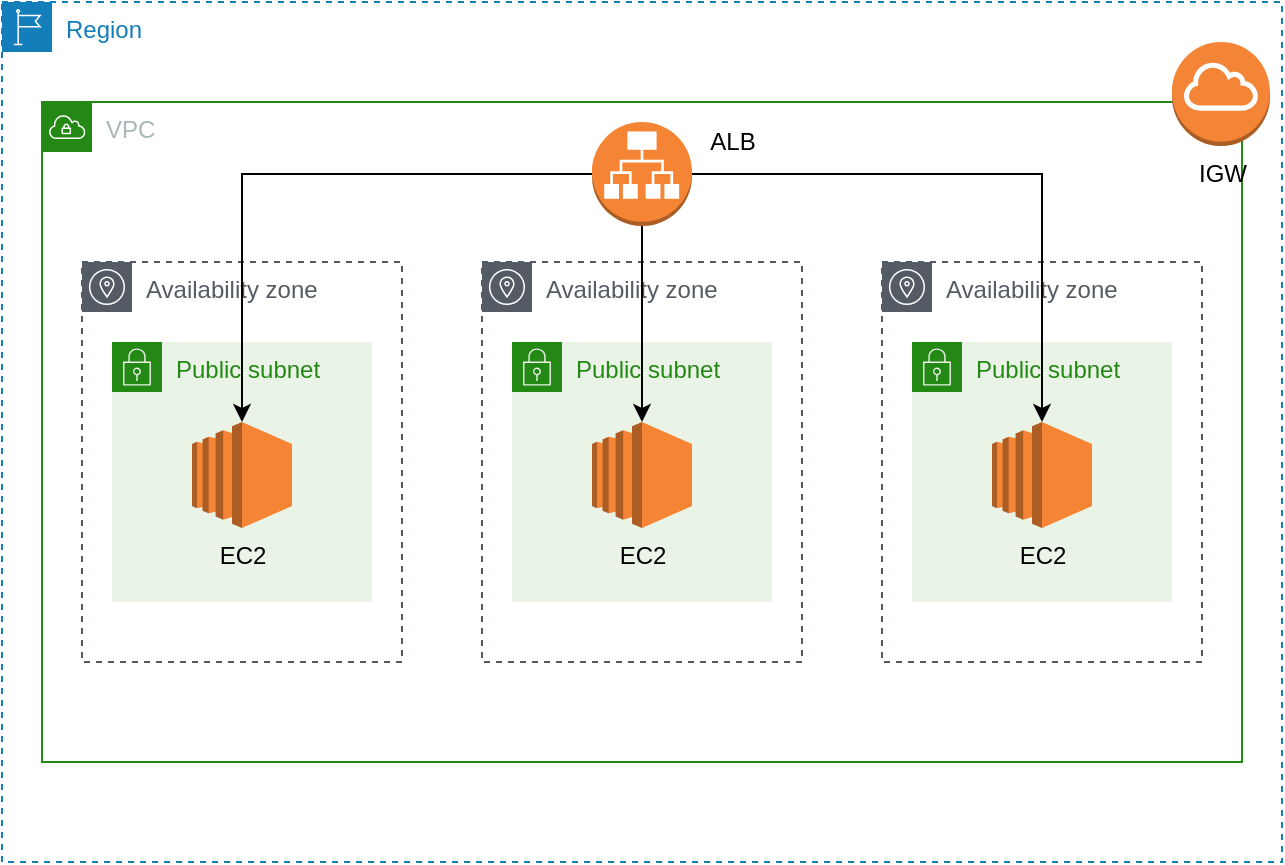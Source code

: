 <mxfile version="14.5.1" type="device" pages="2"><diagram id="7Th-U1vUo-QX-hmv8_H2" name="Page-1"><mxGraphModel dx="1024" dy="592" grid="1" gridSize="10" guides="1" tooltips="1" connect="1" arrows="1" fold="1" page="1" pageScale="1" pageWidth="827" pageHeight="1169" math="0" shadow="0"><root><mxCell id="0"/><mxCell id="1" parent="0"/><mxCell id="TFuSlpTc-tOtPfIv2yb--1" value="Region" style="points=[[0,0],[0.25,0],[0.5,0],[0.75,0],[1,0],[1,0.25],[1,0.5],[1,0.75],[1,1],[0.75,1],[0.5,1],[0.25,1],[0,1],[0,0.75],[0,0.5],[0,0.25]];outlineConnect=0;gradientColor=none;html=1;whiteSpace=wrap;fontSize=12;fontStyle=0;shape=mxgraph.aws4.group;grIcon=mxgraph.aws4.group_region;strokeColor=#147EBA;fillColor=none;verticalAlign=top;align=left;spacingLeft=30;fontColor=#147EBA;dashed=1;" parent="1" vertex="1"><mxGeometry x="80" y="40" width="640" height="430" as="geometry"/></mxCell><mxCell id="TFuSlpTc-tOtPfIv2yb--2" value="Availability zone" style="outlineConnect=0;gradientColor=none;html=1;whiteSpace=wrap;fontSize=12;fontStyle=0;shape=mxgraph.aws4.group;grIcon=mxgraph.aws4.group_availability_zone;strokeColor=#545B64;fillColor=none;verticalAlign=top;align=left;spacingLeft=30;fontColor=#545B64;dashed=1;" parent="1" vertex="1"><mxGeometry x="120" y="170" width="160" height="200" as="geometry"/></mxCell><mxCell id="TFuSlpTc-tOtPfIv2yb--3" value="Availability zone" style="outlineConnect=0;gradientColor=none;html=1;whiteSpace=wrap;fontSize=12;fontStyle=0;shape=mxgraph.aws4.group;grIcon=mxgraph.aws4.group_availability_zone;strokeColor=#545B64;fillColor=none;verticalAlign=top;align=left;spacingLeft=30;fontColor=#545B64;dashed=1;" parent="1" vertex="1"><mxGeometry x="320" y="170" width="160" height="200" as="geometry"/></mxCell><mxCell id="TFuSlpTc-tOtPfIv2yb--4" value="Availability zone" style="outlineConnect=0;gradientColor=none;html=1;whiteSpace=wrap;fontSize=12;fontStyle=0;shape=mxgraph.aws4.group;grIcon=mxgraph.aws4.group_availability_zone;strokeColor=#545B64;fillColor=none;verticalAlign=top;align=left;spacingLeft=30;fontColor=#545B64;dashed=1;" parent="1" vertex="1"><mxGeometry x="520" y="170" width="160" height="200" as="geometry"/></mxCell><mxCell id="TFuSlpTc-tOtPfIv2yb--5" value="Public subnet" style="points=[[0,0],[0.25,0],[0.5,0],[0.75,0],[1,0],[1,0.25],[1,0.5],[1,0.75],[1,1],[0.75,1],[0.5,1],[0.25,1],[0,1],[0,0.75],[0,0.5],[0,0.25]];outlineConnect=0;gradientColor=none;html=1;whiteSpace=wrap;fontSize=12;fontStyle=0;shape=mxgraph.aws4.group;grIcon=mxgraph.aws4.group_security_group;grStroke=0;strokeColor=#248814;fillColor=#E9F3E6;verticalAlign=top;align=left;spacingLeft=30;fontColor=#248814;dashed=0;" parent="1" vertex="1"><mxGeometry x="135" y="210" width="130" height="130" as="geometry"/></mxCell><mxCell id="TFuSlpTc-tOtPfIv2yb--6" value="Public subnet" style="points=[[0,0],[0.25,0],[0.5,0],[0.75,0],[1,0],[1,0.25],[1,0.5],[1,0.75],[1,1],[0.75,1],[0.5,1],[0.25,1],[0,1],[0,0.75],[0,0.5],[0,0.25]];outlineConnect=0;gradientColor=none;html=1;whiteSpace=wrap;fontSize=12;fontStyle=0;shape=mxgraph.aws4.group;grIcon=mxgraph.aws4.group_security_group;grStroke=0;strokeColor=#248814;fillColor=#E9F3E6;verticalAlign=top;align=left;spacingLeft=30;fontColor=#248814;dashed=0;" parent="1" vertex="1"><mxGeometry x="335" y="210" width="130" height="130" as="geometry"/></mxCell><mxCell id="TFuSlpTc-tOtPfIv2yb--7" value="Public subnet" style="points=[[0,0],[0.25,0],[0.5,0],[0.75,0],[1,0],[1,0.25],[1,0.5],[1,0.75],[1,1],[0.75,1],[0.5,1],[0.25,1],[0,1],[0,0.75],[0,0.5],[0,0.25]];outlineConnect=0;gradientColor=none;html=1;whiteSpace=wrap;fontSize=12;fontStyle=0;shape=mxgraph.aws4.group;grIcon=mxgraph.aws4.group_security_group;grStroke=0;strokeColor=#248814;fillColor=#E9F3E6;verticalAlign=top;align=left;spacingLeft=30;fontColor=#248814;dashed=0;" parent="1" vertex="1"><mxGeometry x="535" y="210" width="130" height="130" as="geometry"/></mxCell><mxCell id="TFuSlpTc-tOtPfIv2yb--8" value="VPC" style="points=[[0,0],[0.25,0],[0.5,0],[0.75,0],[1,0],[1,0.25],[1,0.5],[1,0.75],[1,1],[0.75,1],[0.5,1],[0.25,1],[0,1],[0,0.75],[0,0.5],[0,0.25]];outlineConnect=0;gradientColor=none;html=1;whiteSpace=wrap;fontSize=12;fontStyle=0;shape=mxgraph.aws4.group;grIcon=mxgraph.aws4.group_vpc;strokeColor=#248814;fillColor=none;verticalAlign=top;align=left;spacingLeft=30;fontColor=#AAB7B8;dashed=0;" parent="1" vertex="1"><mxGeometry x="100" y="90" width="600" height="330" as="geometry"/></mxCell><mxCell id="TFuSlpTc-tOtPfIv2yb--21" value="IGW" style="outlineConnect=0;dashed=0;verticalLabelPosition=bottom;verticalAlign=top;align=center;html=1;shape=mxgraph.aws3.internet_gateway;fillColor=#F58536;gradientColor=none;" parent="1" vertex="1"><mxGeometry x="665" y="60" width="49" height="52" as="geometry"/></mxCell><mxCell id="yuox9u3U0iPYxwHaltPB-6" style="edgeStyle=orthogonalEdgeStyle;rounded=0;orthogonalLoop=1;jettySize=auto;html=1;" edge="1" parent="1" source="yuox9u3U0iPYxwHaltPB-1" target="yuox9u3U0iPYxwHaltPB-3"><mxGeometry relative="1" as="geometry"/></mxCell><mxCell id="yuox9u3U0iPYxwHaltPB-7" style="edgeStyle=orthogonalEdgeStyle;rounded=0;orthogonalLoop=1;jettySize=auto;html=1;" edge="1" parent="1" source="yuox9u3U0iPYxwHaltPB-1" target="yuox9u3U0iPYxwHaltPB-4"><mxGeometry relative="1" as="geometry"/></mxCell><mxCell id="yuox9u3U0iPYxwHaltPB-8" style="edgeStyle=orthogonalEdgeStyle;rounded=0;orthogonalLoop=1;jettySize=auto;html=1;" edge="1" parent="1" source="yuox9u3U0iPYxwHaltPB-1" target="yuox9u3U0iPYxwHaltPB-5"><mxGeometry relative="1" as="geometry"/></mxCell><mxCell id="yuox9u3U0iPYxwHaltPB-1" value="" style="outlineConnect=0;dashed=0;verticalLabelPosition=bottom;verticalAlign=top;align=center;html=1;shape=mxgraph.aws3.application_load_balancer;fillColor=#F58534;gradientColor=none;" vertex="1" parent="1"><mxGeometry x="375" y="100" width="50" height="52" as="geometry"/></mxCell><mxCell id="yuox9u3U0iPYxwHaltPB-3" value="EC2" style="outlineConnect=0;dashed=0;verticalLabelPosition=bottom;verticalAlign=top;align=center;html=1;shape=mxgraph.aws3.ec2;fillColor=#F58534;gradientColor=none;" vertex="1" parent="1"><mxGeometry x="175" y="250" width="50" height="53" as="geometry"/></mxCell><mxCell id="yuox9u3U0iPYxwHaltPB-4" value="EC2" style="outlineConnect=0;dashed=0;verticalLabelPosition=bottom;verticalAlign=top;align=center;html=1;shape=mxgraph.aws3.ec2;fillColor=#F58534;gradientColor=none;" vertex="1" parent="1"><mxGeometry x="375" y="250" width="50" height="53" as="geometry"/></mxCell><mxCell id="yuox9u3U0iPYxwHaltPB-5" value="EC2" style="outlineConnect=0;dashed=0;verticalLabelPosition=bottom;verticalAlign=top;align=center;html=1;shape=mxgraph.aws3.ec2;fillColor=#F58534;gradientColor=none;" vertex="1" parent="1"><mxGeometry x="575" y="250" width="50" height="53" as="geometry"/></mxCell><mxCell id="yuox9u3U0iPYxwHaltPB-9" value="ALB" style="text;html=1;align=center;verticalAlign=middle;resizable=0;points=[];autosize=1;" vertex="1" parent="1"><mxGeometry x="425" y="100" width="40" height="20" as="geometry"/></mxCell></root></mxGraphModel></diagram><diagram id="Rc2Pv2epRWEtxuBJB5k-" name="Page-2"><mxGraphModel dx="1024" dy="592" grid="1" gridSize="10" guides="1" tooltips="1" connect="1" arrows="1" fold="1" page="1" pageScale="1" pageWidth="827" pageHeight="1169" math="0" shadow="0"><root><mxCell id="Avy_j-9PZE9Dv9kxXvYX-0"/><mxCell id="Avy_j-9PZE9Dv9kxXvYX-1" parent="Avy_j-9PZE9Dv9kxXvYX-0"/></root></mxGraphModel></diagram></mxfile>